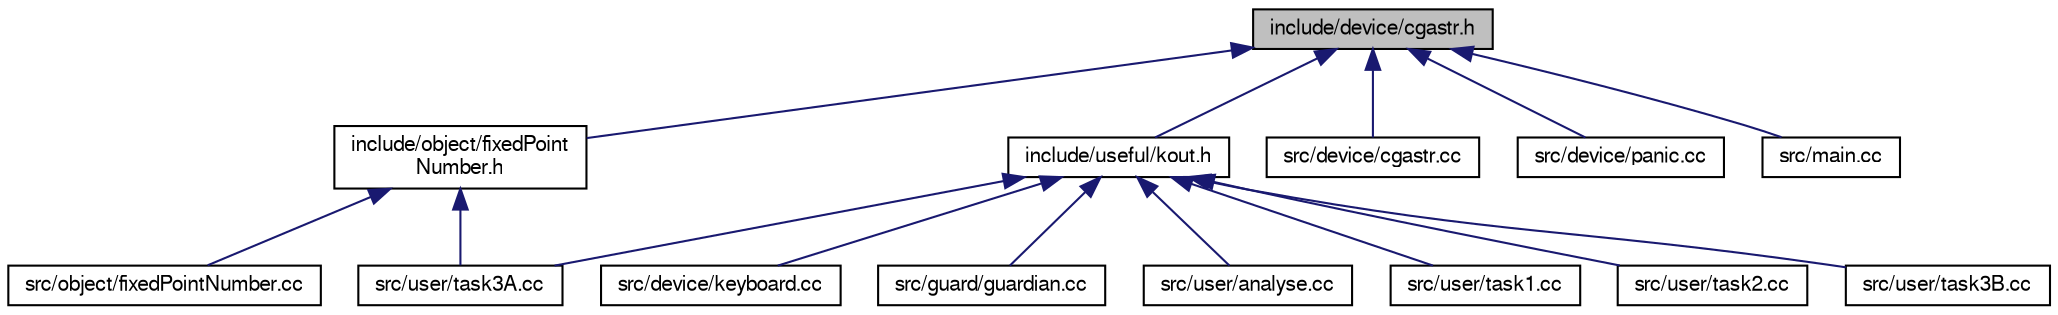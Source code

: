 digraph "include/device/cgastr.h"
{
  bgcolor="transparent";
  edge [fontname="FreeSans",fontsize="10",labelfontname="FreeSans",labelfontsize="10"];
  node [fontname="FreeSans",fontsize="10",shape=record];
  Node1 [label="include/device/cgastr.h",height=0.2,width=0.4,color="black", fillcolor="grey75", style="filled" fontcolor="black"];
  Node1 -> Node2 [dir="back",color="midnightblue",fontsize="10",style="solid",fontname="FreeSans"];
  Node2 [label="include/object/fixedPoint\lNumber.h",height=0.2,width=0.4,color="black",URL="$fixedPointNumber_8h.html"];
  Node2 -> Node3 [dir="back",color="midnightblue",fontsize="10",style="solid",fontname="FreeSans"];
  Node3 [label="src/object/fixedPointNumber.cc",height=0.2,width=0.4,color="black",URL="$fixedPointNumber_8cc.html"];
  Node2 -> Node4 [dir="back",color="midnightblue",fontsize="10",style="solid",fontname="FreeSans"];
  Node4 [label="src/user/task3A.cc",height=0.2,width=0.4,color="black",URL="$task3A_8cc.html"];
  Node1 -> Node5 [dir="back",color="midnightblue",fontsize="10",style="solid",fontname="FreeSans"];
  Node5 [label="include/useful/kout.h",height=0.2,width=0.4,color="black",URL="$kout_8h.html",tooltip="alles notwendige zum nutzen der in main.cc deklarierten globalen Variable kout"];
  Node5 -> Node6 [dir="back",color="midnightblue",fontsize="10",style="solid",fontname="FreeSans"];
  Node6 [label="src/device/keyboard.cc",height=0.2,width=0.4,color="black",URL="$keyboard_8cc.html"];
  Node5 -> Node7 [dir="back",color="midnightblue",fontsize="10",style="solid",fontname="FreeSans"];
  Node7 [label="src/guard/guardian.cc",height=0.2,width=0.4,color="black",URL="$guardian_8cc.html",tooltip="Interrupt-Behandlungsfunktionen."];
  Node5 -> Node8 [dir="back",color="midnightblue",fontsize="10",style="solid",fontname="FreeSans"];
  Node8 [label="src/user/analyse.cc",height=0.2,width=0.4,color="black",URL="$analyse_8cc.html"];
  Node5 -> Node9 [dir="back",color="midnightblue",fontsize="10",style="solid",fontname="FreeSans"];
  Node9 [label="src/user/task1.cc",height=0.2,width=0.4,color="black",URL="$task1_8cc.html"];
  Node5 -> Node10 [dir="back",color="midnightblue",fontsize="10",style="solid",fontname="FreeSans"];
  Node10 [label="src/user/task2.cc",height=0.2,width=0.4,color="black",URL="$task2_8cc.html"];
  Node5 -> Node4 [dir="back",color="midnightblue",fontsize="10",style="solid",fontname="FreeSans"];
  Node5 -> Node11 [dir="back",color="midnightblue",fontsize="10",style="solid",fontname="FreeSans"];
  Node11 [label="src/user/task3B.cc",height=0.2,width=0.4,color="black",URL="$task3B_8cc.html"];
  Node1 -> Node12 [dir="back",color="midnightblue",fontsize="10",style="solid",fontname="FreeSans"];
  Node12 [label="src/device/cgastr.cc",height=0.2,width=0.4,color="black",URL="$cgastr_8cc.html",tooltip="CGA_Stream ist hier implementiert"];
  Node1 -> Node13 [dir="back",color="midnightblue",fontsize="10",style="solid",fontname="FreeSans"];
  Node13 [label="src/device/panic.cc",height=0.2,width=0.4,color="black",URL="$panic_8cc.html"];
  Node1 -> Node14 [dir="back",color="midnightblue",fontsize="10",style="solid",fontname="FreeSans"];
  Node14 [label="src/main.cc",height=0.2,width=0.4,color="black",URL="$main_8cc.html",tooltip="Grunddatei von OOStuBS."];
}
